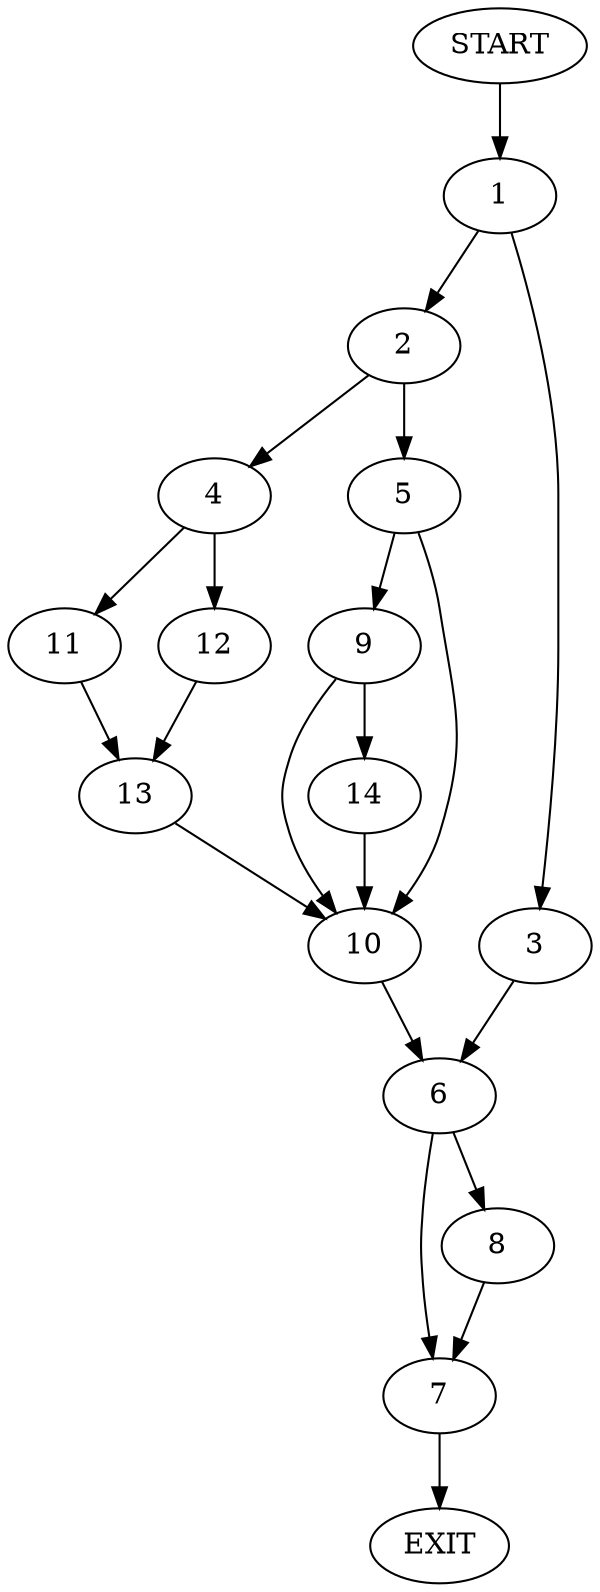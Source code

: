 digraph {
0 [label="START"]
15 [label="EXIT"]
0 -> 1
1 -> 2
1 -> 3
2 -> 4
2 -> 5
3 -> 6
6 -> 7
6 -> 8
5 -> 9
5 -> 10
4 -> 11
4 -> 12
11 -> 13
12 -> 13
13 -> 10
10 -> 6
9 -> 10
9 -> 14
14 -> 10
7 -> 15
8 -> 7
}
